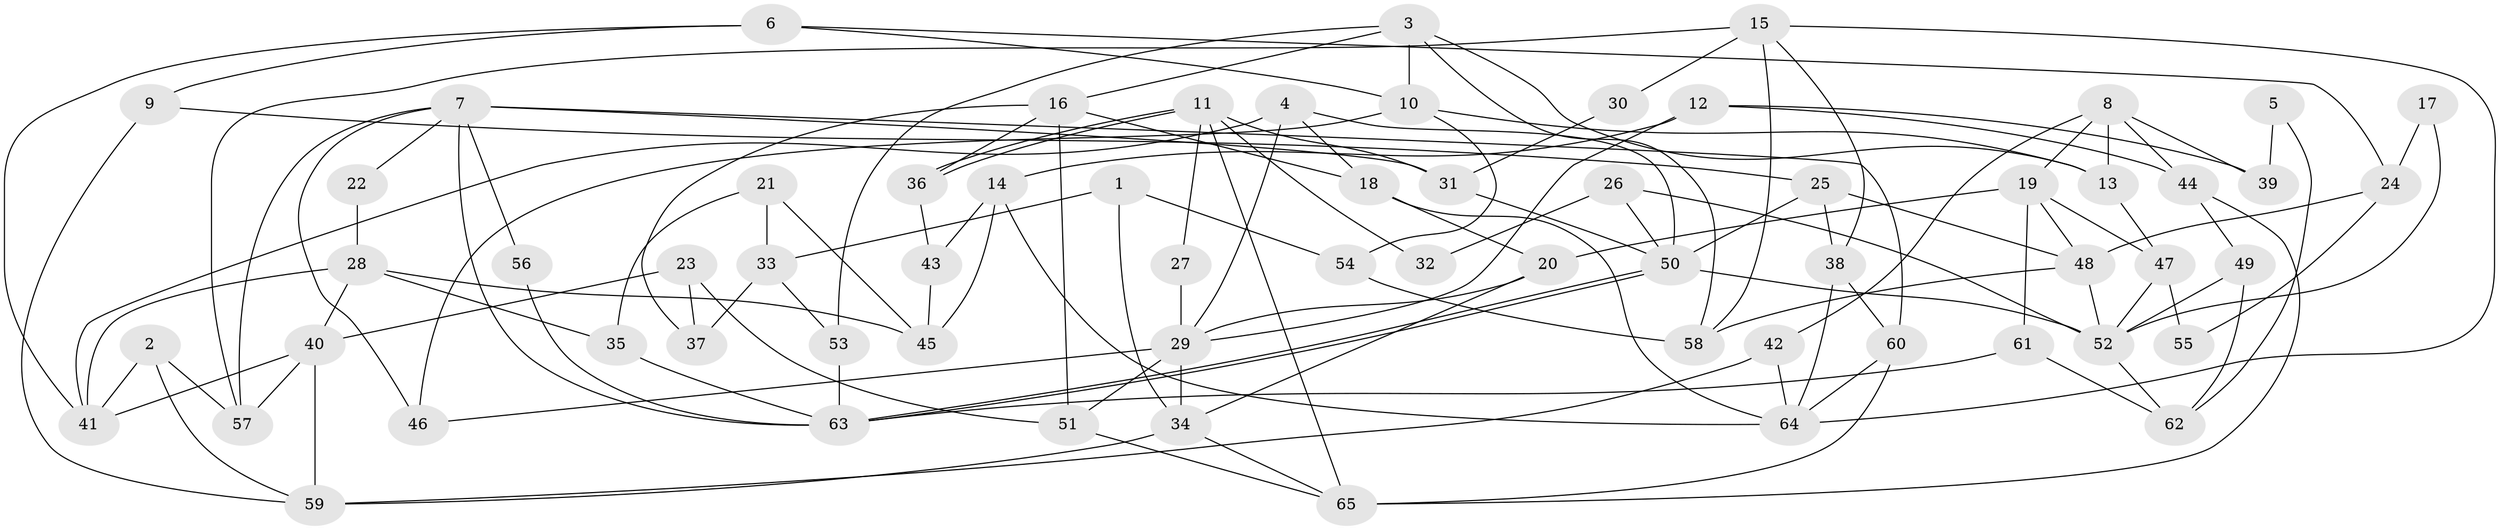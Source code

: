 // coarse degree distribution, {5: 0.17391304347826086, 6: 0.17391304347826086, 7: 0.08695652173913043, 2: 0.15217391304347827, 4: 0.2391304347826087, 3: 0.17391304347826086}
// Generated by graph-tools (version 1.1) at 2025/37/03/04/25 23:37:02]
// undirected, 65 vertices, 130 edges
graph export_dot {
  node [color=gray90,style=filled];
  1;
  2;
  3;
  4;
  5;
  6;
  7;
  8;
  9;
  10;
  11;
  12;
  13;
  14;
  15;
  16;
  17;
  18;
  19;
  20;
  21;
  22;
  23;
  24;
  25;
  26;
  27;
  28;
  29;
  30;
  31;
  32;
  33;
  34;
  35;
  36;
  37;
  38;
  39;
  40;
  41;
  42;
  43;
  44;
  45;
  46;
  47;
  48;
  49;
  50;
  51;
  52;
  53;
  54;
  55;
  56;
  57;
  58;
  59;
  60;
  61;
  62;
  63;
  64;
  65;
  1 -- 54;
  1 -- 34;
  1 -- 33;
  2 -- 57;
  2 -- 41;
  2 -- 59;
  3 -- 58;
  3 -- 53;
  3 -- 10;
  3 -- 13;
  3 -- 16;
  4 -- 41;
  4 -- 18;
  4 -- 29;
  4 -- 50;
  5 -- 62;
  5 -- 39;
  6 -- 10;
  6 -- 9;
  6 -- 24;
  6 -- 41;
  7 -- 46;
  7 -- 60;
  7 -- 22;
  7 -- 31;
  7 -- 56;
  7 -- 57;
  7 -- 63;
  8 -- 44;
  8 -- 42;
  8 -- 13;
  8 -- 19;
  8 -- 39;
  9 -- 59;
  9 -- 25;
  10 -- 13;
  10 -- 46;
  10 -- 54;
  11 -- 31;
  11 -- 36;
  11 -- 36;
  11 -- 27;
  11 -- 32;
  11 -- 65;
  12 -- 44;
  12 -- 29;
  12 -- 14;
  12 -- 39;
  13 -- 47;
  14 -- 64;
  14 -- 43;
  14 -- 45;
  15 -- 57;
  15 -- 38;
  15 -- 30;
  15 -- 58;
  15 -- 64;
  16 -- 36;
  16 -- 18;
  16 -- 37;
  16 -- 51;
  17 -- 52;
  17 -- 24;
  18 -- 64;
  18 -- 20;
  19 -- 20;
  19 -- 47;
  19 -- 48;
  19 -- 61;
  20 -- 34;
  20 -- 29;
  21 -- 33;
  21 -- 45;
  21 -- 35;
  22 -- 28;
  23 -- 51;
  23 -- 40;
  23 -- 37;
  24 -- 48;
  24 -- 55;
  25 -- 48;
  25 -- 50;
  25 -- 38;
  26 -- 52;
  26 -- 50;
  26 -- 32;
  27 -- 29;
  28 -- 35;
  28 -- 41;
  28 -- 40;
  28 -- 45;
  29 -- 34;
  29 -- 46;
  29 -- 51;
  30 -- 31;
  31 -- 50;
  33 -- 37;
  33 -- 53;
  34 -- 65;
  34 -- 59;
  35 -- 63;
  36 -- 43;
  38 -- 60;
  38 -- 64;
  40 -- 59;
  40 -- 41;
  40 -- 57;
  42 -- 64;
  42 -- 59;
  43 -- 45;
  44 -- 65;
  44 -- 49;
  47 -- 52;
  47 -- 55;
  48 -- 52;
  48 -- 58;
  49 -- 62;
  49 -- 52;
  50 -- 63;
  50 -- 63;
  50 -- 52;
  51 -- 65;
  52 -- 62;
  53 -- 63;
  54 -- 58;
  56 -- 63;
  60 -- 64;
  60 -- 65;
  61 -- 63;
  61 -- 62;
}
